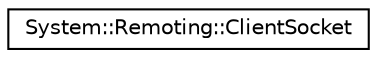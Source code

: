 digraph G
{
  edge [fontname="Helvetica",fontsize="10",labelfontname="Helvetica",labelfontsize="10"];
  node [fontname="Helvetica",fontsize="10",shape=record];
  rankdir="LR";
  Node1 [label="System::Remoting::ClientSocket",height=0.2,width=0.4,color="black", fillcolor="white", style="filled",URL="$class_system_1_1_remoting_1_1_client_socket.html"];
}

